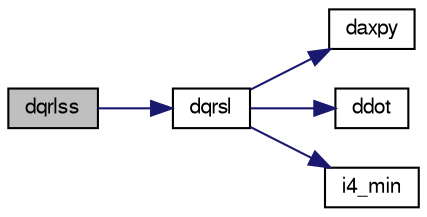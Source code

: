 digraph "dqrlss"
{
  edge [fontname="FreeSans",fontsize="10",labelfontname="FreeSans",labelfontsize="10"];
  node [fontname="FreeSans",fontsize="10",shape=record];
  rankdir="LR";
  Node1 [label="dqrlss",height=0.2,width=0.4,color="black", fillcolor="grey75", style="filled", fontcolor="black"];
  Node1 -> Node2 [color="midnightblue",fontsize="10",style="solid",fontname="FreeSans"];
  Node2 [label="dqrsl",height=0.2,width=0.4,color="black", fillcolor="white", style="filled",URL="$qr__solve_8c.html#a52f94d5d8c6c1df1cc33b4f08e7f8902"];
  Node2 -> Node3 [color="midnightblue",fontsize="10",style="solid",fontname="FreeSans"];
  Node3 [label="daxpy",height=0.2,width=0.4,color="black", fillcolor="white", style="filled",URL="$qr__solve_8c.html#aa1ea50a6db5ef08ed0c3617d761efe97"];
  Node2 -> Node4 [color="midnightblue",fontsize="10",style="solid",fontname="FreeSans"];
  Node4 [label="ddot",height=0.2,width=0.4,color="black", fillcolor="white", style="filled",URL="$qr__solve_8c.html#a32d5754b3d1e62e762af43ee5f2e2135"];
  Node2 -> Node5 [color="midnightblue",fontsize="10",style="solid",fontname="FreeSans"];
  Node5 [label="i4_min",height=0.2,width=0.4,color="black", fillcolor="white", style="filled",URL="$r8lib__min_8c.html#ae73c30e1658d722ce9ff2e671db331ca"];
}
